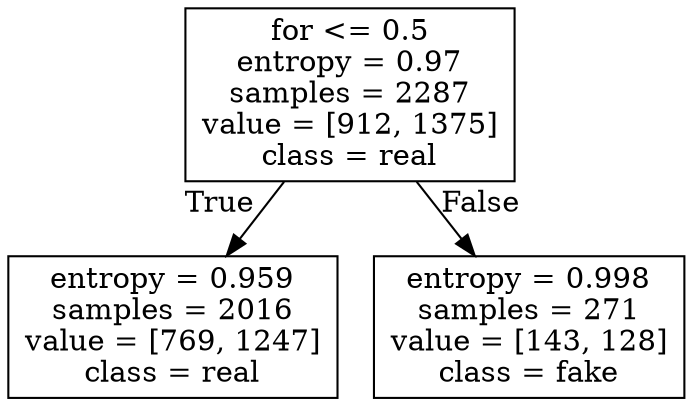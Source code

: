digraph Tree {
node [shape=box] ;
0 [label="for <= 0.5\nentropy = 0.97\nsamples = 2287\nvalue = [912, 1375]\nclass = real"] ;
1 [label="entropy = 0.959\nsamples = 2016\nvalue = [769, 1247]\nclass = real"] ;
0 -> 1 [labeldistance=2.5, labelangle=45, headlabel="True"] ;
2 [label="entropy = 0.998\nsamples = 271\nvalue = [143, 128]\nclass = fake"] ;
0 -> 2 [labeldistance=2.5, labelangle=-45, headlabel="False"] ;
}